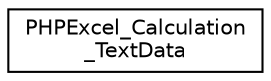 digraph "Иерархия классов. Графический вид."
{
  edge [fontname="Helvetica",fontsize="10",labelfontname="Helvetica",labelfontsize="10"];
  node [fontname="Helvetica",fontsize="10",shape=record];
  rankdir="LR";
  Node0 [label="PHPExcel_Calculation\l_TextData",height=0.2,width=0.4,color="black", fillcolor="white", style="filled",URL="$class_p_h_p_excel___calculation___text_data.html"];
}
